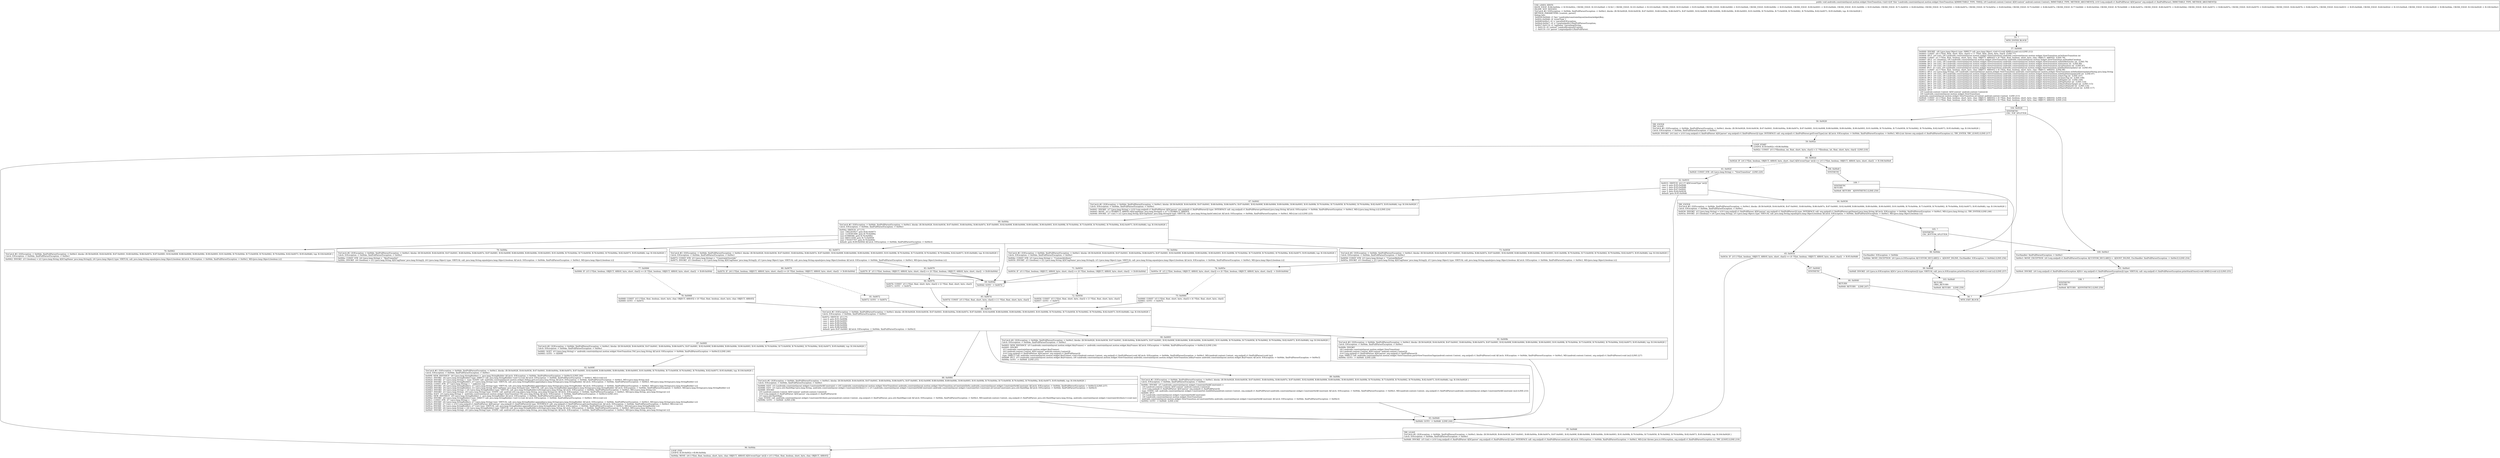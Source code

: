 digraph "CFG forandroidx.constraintlayout.motion.widget.ViewTransition.\<init\>(Landroid\/content\/Context;Lorg\/xmlpull\/v1\/XmlPullParser;)V" {
Node_55 [shape=record,label="{55\:\ ?|MTH_ENTER_BLOCK\l}"];
Node_57 [shape=record,label="{57\:\ 0x0000|0x0000: INVOKE  (r8 I:java.lang.Object) type: DIRECT call: java.lang.Object.\<init\>():void A[MD:():void (c)] (LINE:212)\l0x0003: CONST  (r0 I:??[int, float, short, byte, char]) = (\-1 ??[int, float, short, byte, char])  (LINE:77)\l0x0004: IPUT  (r0 I:int), (r8 I:androidx.constraintlayout.motion.widget.ViewTransition) androidx.constraintlayout.motion.widget.ViewTransition.mOnStateTransition int \l0x0006: CONST  (r1 I:??[int, float, boolean, short, byte, char, OBJECT, ARRAY]) = (0 ??[int, float, boolean, short, byte, char, OBJECT, ARRAY])  (LINE:78)\l0x0007: IPUT  (r1 I:boolean), (r8 I:androidx.constraintlayout.motion.widget.ViewTransition) androidx.constraintlayout.motion.widget.ViewTransition.mDisabled boolean \l0x0009: IPUT  (r1 I:int), (r8 I:androidx.constraintlayout.motion.widget.ViewTransition) androidx.constraintlayout.motion.widget.ViewTransition.mPathMotionArc int  (LINE:79)\l0x000b: IPUT  (r0 I:int), (r8 I:androidx.constraintlayout.motion.widget.ViewTransition) androidx.constraintlayout.motion.widget.ViewTransition.mDuration int  (LINE:86)\l0x000d: IPUT  (r0 I:int), (r8 I:androidx.constraintlayout.motion.widget.ViewTransition) androidx.constraintlayout.motion.widget.ViewTransition.mUpDuration int  (LINE:87)\l0x000f: IPUT  (r1 I:int), (r8 I:androidx.constraintlayout.motion.widget.ViewTransition) androidx.constraintlayout.motion.widget.ViewTransition.mDefaultInterpolator int  (LINE:95)\l0x0011: CONST  (r2 I:??[int, float, boolean, short, byte, char, OBJECT, ARRAY]) = (0 ??[int, float, boolean, short, byte, char, OBJECT, ARRAY])  (LINE:96)\l0x0012: IPUT  (r2 I:java.lang.String), (r8 I:androidx.constraintlayout.motion.widget.ViewTransition) androidx.constraintlayout.motion.widget.ViewTransition.mDefaultInterpolatorString java.lang.String \l0x0014: IPUT  (r0 I:int), (r8 I:androidx.constraintlayout.motion.widget.ViewTransition) androidx.constraintlayout.motion.widget.ViewTransition.mDefaultInterpolatorID int  (LINE:97)\l0x0016: IPUT  (r0 I:int), (r8 I:androidx.constraintlayout.motion.widget.ViewTransition) androidx.constraintlayout.motion.widget.ViewTransition.mSetsTag int  (LINE:107)\l0x0018: IPUT  (r0 I:int), (r8 I:androidx.constraintlayout.motion.widget.ViewTransition) androidx.constraintlayout.motion.widget.ViewTransition.mClearsTag int  (LINE:108)\l0x001a: IPUT  (r0 I:int), (r8 I:androidx.constraintlayout.motion.widget.ViewTransition) androidx.constraintlayout.motion.widget.ViewTransition.mIfTagSet int  (LINE:109)\l0x001c: IPUT  (r0 I:int), (r8 I:androidx.constraintlayout.motion.widget.ViewTransition) androidx.constraintlayout.motion.widget.ViewTransition.mIfTagNotSet int  (LINE:110)\l0x001e: IPUT  (r0 I:int), (r8 I:androidx.constraintlayout.motion.widget.ViewTransition) androidx.constraintlayout.motion.widget.ViewTransition.mSharedValueTarget int  (LINE:115)\l0x0020: IPUT  (r0 I:int), (r8 I:androidx.constraintlayout.motion.widget.ViewTransition) androidx.constraintlayout.motion.widget.ViewTransition.mSharedValueID int  (LINE:116)\l0x0022: IPUT  (r0 I:int), (r8 I:androidx.constraintlayout.motion.widget.ViewTransition) androidx.constraintlayout.motion.widget.ViewTransition.mSharedValueCurrent int  (LINE:117)\l0x0024: IPUT  \l  (r9 I:android.content.Context A[D('context' android.content.Context)])\l  (r8 I:androidx.constraintlayout.motion.widget.ViewTransition)\l androidx.constraintlayout.motion.widget.ViewTransition.mContext android.content.Context  (LINE:213)\l0x0026: CONST  (r2 I:??[int, float, boolean, short, byte, char, OBJECT, ARRAY]) = (0 ??[int, float, boolean, short, byte, char, OBJECT, ARRAY])  (LINE:214)\l0x0027: CONST  (r3 I:??[int, float, boolean, short, byte, char, OBJECT, ARRAY]) = (0 ??[int, float, boolean, short, byte, char, OBJECT, ARRAY])  (LINE:216)\l}"];
Node_104 [shape=record,label="{104\:\ 0x0028|SYNTHETIC\lEXC_TOP_SPLITTER\l}"];
Node_58 [shape=record,label="{58\:\ 0x0028|TRY_ENTER\lTRY_LEAVE\lTryCatch #2 \{IOException \-\> 0x00de, XmlPullParserException \-\> 0x00e3, blocks: (B:58:0x0028, B:64:0x0036, B:67:0x0041, B:68:0x004a, B:86:0x007e, B:87:0x0081, B:92:0x009f, B:88:0x0084, B:89:0x008c, B:90:0x0093, B:91:0x009b, B:70:0x004e, B:73:0x0058, B:76:0x0062, B:79:0x006a, B:82:0x0073, B:95:0x00d6), top: B:104:0x0028 \}\lCatch: IOException \-\> 0x00de, XmlPullParserException \-\> 0x00e3\l|0x0028: INVOKE  (r4 I:int) = (r10 I:org.xmlpull.v1.XmlPullParser A[D('parser' org.xmlpull.v1.XmlPullParser)]) type: INTERFACE call: org.xmlpull.v1.XmlPullParser.getEventType():int A[Catch: IOException \-\> 0x00de, XmlPullParserException \-\> 0x00e3, MD:():int throws org.xmlpull.v1.XmlPullParserException (c), TRY_ENTER, TRY_LEAVE] (LINE:217)\l}"];
Node_59 [shape=record,label="{59\:\ 0x002c|LOOP_START\lLOOP:0: B:59:0x002c\-\>B:96:0x00da\l|0x002c: CONST  (r5 I:??[boolean, int, float, short, byte, char]) = (1 ??[boolean, int, float, short, byte, char])  (LINE:218)\l}"];
Node_60 [shape=record,label="{60\:\ 0x002d|0x002d: IF  (r4 I:??[int, boolean, OBJECT, ARRAY, byte, short, char] A[D('eventType' int)]) == (r5 I:??[int, boolean, OBJECT, ARRAY, byte, short, char])  \-\> B:106:0x00e8 \l}"];
Node_61 [shape=record,label="{61\:\ 0x002f|0x002f: CONST_STR  (r6 I:java.lang.String) =  \"ViewTransition\"  (LINE:220)\l}"];
Node_62 [shape=record,label="{62\:\ 0x0031|0x0031: SWITCH  (r4 I:?? A[D('eventType' int)])\l case 0: goto B:95:0x00d6\l case 1: goto B:95:0x00d6\l case 2: goto B:67:0x0041\l case 3: goto B:64:0x0036\l default: goto B:95:0x00d6 \l}"];
Node_64 [shape=record,label="{64\:\ 0x0036|TRY_ENTER\lTryCatch #2 \{IOException \-\> 0x00de, XmlPullParserException \-\> 0x00e3, blocks: (B:58:0x0028, B:64:0x0036, B:67:0x0041, B:68:0x004a, B:86:0x007e, B:87:0x0081, B:92:0x009f, B:88:0x0084, B:89:0x008c, B:90:0x0093, B:91:0x009b, B:70:0x004e, B:73:0x0058, B:76:0x0062, B:79:0x006a, B:82:0x0073, B:95:0x00d6), top: B:104:0x0028 \}\lCatch: IOException \-\> 0x00de, XmlPullParserException \-\> 0x00e3\l|0x0036: INVOKE  (r5 I:java.lang.String) = (r10 I:org.xmlpull.v1.XmlPullParser A[D('parser' org.xmlpull.v1.XmlPullParser)]) type: INTERFACE call: org.xmlpull.v1.XmlPullParser.getName():java.lang.String A[Catch: IOException \-\> 0x00de, XmlPullParserException \-\> 0x00e3, MD:():java.lang.String (c), TRY_ENTER] (LINE:246)\l0x003a: INVOKE  (r5 I:boolean) = (r6 I:java.lang.String), (r5 I:java.lang.Object) type: VIRTUAL call: java.lang.String.equals(java.lang.Object):boolean A[Catch: IOException \-\> 0x00de, XmlPullParserException \-\> 0x00e3, MD:(java.lang.Object):boolean (c)]\l}"];
Node_65 [shape=record,label="{65\:\ 0x003e|0x003e: IF  (r5 I:??[int, boolean, OBJECT, ARRAY, byte, short, char]) == (0 ??[int, boolean, OBJECT, ARRAY, byte, short, char])  \-\> B:95:0x00d6 \l}"];
Node_107 [shape=record,label="{107\:\ 0x0040|SYNTHETIC\l}"];
Node_66 [shape=record,label="{66\:\ 0x0040|RETURN\l|0x0040: RETURN    (LINE:247)\l}"];
Node_56 [shape=record,label="{56\:\ ?|MTH_EXIT_BLOCK\l}"];
Node_105 [shape=record,label="{105\:\ ?|SYNTHETIC\lEXC_BOTTOM_SPLITTER\l}"];
Node_67 [shape=record,label="{67\:\ 0x0041|TryCatch #2 \{IOException \-\> 0x00de, XmlPullParserException \-\> 0x00e3, blocks: (B:58:0x0028, B:64:0x0036, B:67:0x0041, B:68:0x004a, B:86:0x007e, B:87:0x0081, B:92:0x009f, B:88:0x0084, B:89:0x008c, B:90:0x0093, B:91:0x009b, B:70:0x004e, B:73:0x0058, B:76:0x0062, B:79:0x006a, B:82:0x0073, B:95:0x00d6), top: B:104:0x0028 \}\lCatch: IOException \-\> 0x00de, XmlPullParserException \-\> 0x00e3\l|0x0041: INVOKE  (r7 I:java.lang.String) = (r10 I:org.xmlpull.v1.XmlPullParser A[D('parser' org.xmlpull.v1.XmlPullParser)]) type: INTERFACE call: org.xmlpull.v1.XmlPullParser.getName():java.lang.String A[Catch: IOException \-\> 0x00de, XmlPullParserException \-\> 0x00e3, MD:():java.lang.String (c)] (LINE:224)\l0x0045: MOVE  (r2 I:??[OBJECT, ARRAY] A[D('tagName' java.lang.String)]) = (r7 I:??[OBJECT, ARRAY]) \l0x0046: INVOKE  (r7 I:int) = (r2 I:java.lang.String A[D('tagName' java.lang.String)]) type: VIRTUAL call: java.lang.String.hashCode():int A[Catch: IOException \-\> 0x00de, XmlPullParserException \-\> 0x00e3, MD:():int (c)] (LINE:225)\l}"];
Node_68 [shape=record,label="{68\:\ 0x004a|TryCatch #2 \{IOException \-\> 0x00de, XmlPullParserException \-\> 0x00e3, blocks: (B:58:0x0028, B:64:0x0036, B:67:0x0041, B:68:0x004a, B:86:0x007e, B:87:0x0081, B:92:0x009f, B:88:0x0084, B:89:0x008c, B:90:0x0093, B:91:0x009b, B:70:0x004e, B:73:0x0058, B:76:0x0062, B:79:0x006a, B:82:0x0073, B:95:0x00d6), top: B:104:0x0028 \}\lCatch: IOException \-\> 0x00de, XmlPullParserException \-\> 0x00e3\l|0x004a: SWITCH  (r7 I:??)\l case \-1962203927: goto B:82:0x0073\l case \-1239391468: goto B:79:0x006a\l case 61998586: goto B:76:0x0062\l case 366511058: goto B:73:0x0058\l case 1791837707: goto B:70:0x004e\l default: goto B:69:0x004d A[Catch: IOException \-\> 0x00de, XmlPullParserException \-\> 0x00e3]\l}"];
Node_69 [shape=record,label="{69\:\ 0x004d|0x004d: GOTO  \-\> 0x007d \l}"];
Node_85 [shape=record,label="{85\:\ 0x007d|0x007d: CONST  (r5 I:??[int, float, short, byte, char]) = (\-1 ??[int, float, short, byte, char]) \l}"];
Node_86 [shape=record,label="{86\:\ 0x007e|TryCatch #2 \{IOException \-\> 0x00de, XmlPullParserException \-\> 0x00e3, blocks: (B:58:0x0028, B:64:0x0036, B:67:0x0041, B:68:0x004a, B:86:0x007e, B:87:0x0081, B:92:0x009f, B:88:0x0084, B:89:0x008c, B:90:0x0093, B:91:0x009b, B:70:0x004e, B:73:0x0058, B:76:0x0062, B:79:0x006a, B:82:0x0073, B:95:0x00d6), top: B:104:0x0028 \}\lCatch: IOException \-\> 0x00de, XmlPullParserException \-\> 0x00e3\l|0x007e: SWITCH  (r5 I:??)\l case 0: goto B:91:0x009b\l case 1: goto B:90:0x0093\l case 2: goto B:89:0x008c\l case 3: goto B:88:0x0084\l case 4: goto B:88:0x0084\l default: goto B:87:0x0081 A[Catch: IOException \-\> 0x00de, XmlPullParserException \-\> 0x00e3]\l}"];
Node_87 [shape=record,label="{87\:\ 0x0081|TryCatch #2 \{IOException \-\> 0x00de, XmlPullParserException \-\> 0x00e3, blocks: (B:58:0x0028, B:64:0x0036, B:67:0x0041, B:68:0x004a, B:86:0x007e, B:87:0x0081, B:92:0x009f, B:88:0x0084, B:89:0x008c, B:90:0x0093, B:91:0x009b, B:70:0x004e, B:73:0x0058, B:76:0x0062, B:79:0x006a, B:82:0x0073, B:95:0x00d6), top: B:104:0x0028 \}\lCatch: IOException \-\> 0x00de, XmlPullParserException \-\> 0x00e3\l|0x0081: SGET  (r5 I:java.lang.String) =  androidx.constraintlayout.motion.widget.ViewTransition.TAG java.lang.String A[Catch: IOException \-\> 0x00de, XmlPullParserException \-\> 0x00e3] (LINE:240)\l0x0083: GOTO  \-\> 0x009f \l}"];
Node_92 [shape=record,label="{92\:\ 0x009f|TryCatch #2 \{IOException \-\> 0x00de, XmlPullParserException \-\> 0x00e3, blocks: (B:58:0x0028, B:64:0x0036, B:67:0x0041, B:68:0x004a, B:86:0x007e, B:87:0x0081, B:92:0x009f, B:88:0x0084, B:89:0x008c, B:90:0x0093, B:91:0x009b, B:70:0x004e, B:73:0x0058, B:76:0x0062, B:79:0x006a, B:82:0x0073, B:95:0x00d6), top: B:104:0x0028 \}\lCatch: IOException \-\> 0x00de, XmlPullParserException \-\> 0x00e3\l|0x009f: NEW_INSTANCE  (r6 I:java.lang.StringBuilder) =  java.lang.StringBuilder A[Catch: IOException \-\> 0x00de, XmlPullParserException \-\> 0x00e3] (LINE:240)\l0x00a1: INVOKE  (r6 I:java.lang.StringBuilder) type: DIRECT call: java.lang.StringBuilder.\<init\>():void A[Catch: IOException \-\> 0x00de, XmlPullParserException \-\> 0x00e3, MD:():void (c)]\l0x00a4: INVOKE  (r7 I:java.lang.String) =  type: STATIC call: androidx.constraintlayout.motion.widget.Debug.getLoc():java.lang.String A[Catch: IOException \-\> 0x00de, XmlPullParserException \-\> 0x00e3, MD:():java.lang.String (m)]\l0x00a8: INVOKE  (r6 I:java.lang.StringBuilder), (r7 I:java.lang.String) type: VIRTUAL call: java.lang.StringBuilder.append(java.lang.String):java.lang.StringBuilder A[Catch: IOException \-\> 0x00de, XmlPullParserException \-\> 0x00e3, MD:(java.lang.String):java.lang.StringBuilder (c)]\l0x00ab: CONST_STR  (r7 I:java.lang.String) =  \" unknown tag \" \l0x00ad: INVOKE  (r6 I:java.lang.StringBuilder), (r7 I:java.lang.String) type: VIRTUAL call: java.lang.StringBuilder.append(java.lang.String):java.lang.StringBuilder A[Catch: IOException \-\> 0x00de, XmlPullParserException \-\> 0x00e3, MD:(java.lang.String):java.lang.StringBuilder (c)]\l0x00b0: INVOKE  (r6 I:java.lang.StringBuilder), (r2 I:java.lang.String A[D('tagName' java.lang.String)]) type: VIRTUAL call: java.lang.StringBuilder.append(java.lang.String):java.lang.StringBuilder A[Catch: IOException \-\> 0x00de, XmlPullParserException \-\> 0x00e3, MD:(java.lang.String):java.lang.StringBuilder (c)]\l0x00b3: INVOKE  (r6 I:java.lang.String) = (r6 I:java.lang.StringBuilder) type: VIRTUAL call: java.lang.StringBuilder.toString():java.lang.String A[Catch: IOException \-\> 0x00de, XmlPullParserException \-\> 0x00e3, MD:():java.lang.String (c)]\l0x00b7: INVOKE  (r5 I:java.lang.String), (r6 I:java.lang.String) type: STATIC call: android.util.Log.e(java.lang.String, java.lang.String):int A[Catch: IOException \-\> 0x00de, XmlPullParserException \-\> 0x00e3, MD:(java.lang.String, java.lang.String):int (c)]\l0x00ba: SGET  (r5 I:java.lang.String) =  androidx.constraintlayout.motion.widget.ViewTransition.TAG java.lang.String A[Catch: IOException \-\> 0x00de, XmlPullParserException \-\> 0x00e3] (LINE:241)\l0x00bc: NEW_INSTANCE  (r6 I:java.lang.StringBuilder) =  java.lang.StringBuilder A[Catch: IOException \-\> 0x00de, XmlPullParserException \-\> 0x00e3]\l0x00be: INVOKE  (r6 I:java.lang.StringBuilder) type: DIRECT call: java.lang.StringBuilder.\<init\>():void A[Catch: IOException \-\> 0x00de, XmlPullParserException \-\> 0x00e3, MD:():void (c)]\l0x00c1: CONST_STR  (r7 I:java.lang.String) =  \".xml:\" \l0x00c3: INVOKE  (r6 I:java.lang.StringBuilder), (r7 I:java.lang.String) type: VIRTUAL call: java.lang.StringBuilder.append(java.lang.String):java.lang.StringBuilder A[Catch: IOException \-\> 0x00de, XmlPullParserException \-\> 0x00e3, MD:(java.lang.String):java.lang.StringBuilder (c)]\l0x00c6: INVOKE  (r7 I:int) = (r10 I:org.xmlpull.v1.XmlPullParser A[D('parser' org.xmlpull.v1.XmlPullParser)]) type: INTERFACE call: org.xmlpull.v1.XmlPullParser.getLineNumber():int A[Catch: IOException \-\> 0x00de, XmlPullParserException \-\> 0x00e3, MD:():int (c)]\l0x00ca: INVOKE  (r6 I:java.lang.StringBuilder), (r7 I:int) type: VIRTUAL call: java.lang.StringBuilder.append(int):java.lang.StringBuilder A[Catch: IOException \-\> 0x00de, XmlPullParserException \-\> 0x00e3, MD:(int):java.lang.StringBuilder (c)]\l0x00cd: INVOKE  (r6 I:java.lang.String) = (r6 I:java.lang.StringBuilder) type: VIRTUAL call: java.lang.StringBuilder.toString():java.lang.String A[Catch: IOException \-\> 0x00de, XmlPullParserException \-\> 0x00e3, MD:():java.lang.String (c)]\l0x00d1: INVOKE  (r5 I:java.lang.String), (r6 I:java.lang.String) type: STATIC call: android.util.Log.e(java.lang.String, java.lang.String):int A[Catch: IOException \-\> 0x00de, XmlPullParserException \-\> 0x00e3, MD:(java.lang.String, java.lang.String):int (c)]\l}"];
Node_93 [shape=record,label="{93\:\ 0x00d4|0x00d4: GOTO  \-\> 0x00d6  (LINE:244)\l}"];
Node_88 [shape=record,label="{88\:\ 0x0084|TryCatch #2 \{IOException \-\> 0x00de, XmlPullParserException \-\> 0x00e3, blocks: (B:58:0x0028, B:64:0x0036, B:67:0x0041, B:68:0x004a, B:86:0x007e, B:87:0x0081, B:92:0x009f, B:88:0x0084, B:89:0x008c, B:90:0x0093, B:91:0x009b, B:70:0x004e, B:73:0x0058, B:76:0x0062, B:79:0x006a, B:82:0x0073, B:95:0x00d6), top: B:104:0x0028 \}\lCatch: IOException \-\> 0x00de, XmlPullParserException \-\> 0x00e3\l|0x0084: IGET  (r5 I:androidx.constraintlayout.widget.ConstraintSet$Constraint) = (r8 I:androidx.constraintlayout.motion.widget.ViewTransition) androidx.constraintlayout.motion.widget.ViewTransition.mConstraintDelta androidx.constraintlayout.widget.ConstraintSet$Constraint A[Catch: IOException \-\> 0x00de, XmlPullParserException \-\> 0x00e3] (LINE:237)\l0x0086: IGET  (r5 I:java.util.HashMap\<java.lang.String, androidx.constraintlayout.widget.ConstraintAttribute\>) = (r5 I:androidx.constraintlayout.widget.ConstraintSet$Constraint) androidx.constraintlayout.widget.ConstraintSet.Constraint.mCustomConstraints java.util.HashMap A[Catch: IOException \-\> 0x00de, XmlPullParserException \-\> 0x00e3]\l0x0088: INVOKE  \l  (r9 I:android.content.Context A[D('context' android.content.Context)])\l  (r10 I:org.xmlpull.v1.XmlPullParser A[D('parser' org.xmlpull.v1.XmlPullParser)])\l  (r5 I:java.util.HashMap)\l type: STATIC call: androidx.constraintlayout.widget.ConstraintAttribute.parse(android.content.Context, org.xmlpull.v1.XmlPullParser, java.util.HashMap):void A[Catch: IOException \-\> 0x00de, XmlPullParserException \-\> 0x00e3, MD:(android.content.Context, org.xmlpull.v1.XmlPullParser, java.util.HashMap\<java.lang.String, androidx.constraintlayout.widget.ConstraintAttribute\>):void (m)]\l0x008b: GOTO  \-\> 0x00d4  (LINE:238)\l}"];
Node_89 [shape=record,label="{89\:\ 0x008c|TryCatch #2 \{IOException \-\> 0x00de, XmlPullParserException \-\> 0x00e3, blocks: (B:58:0x0028, B:64:0x0036, B:67:0x0041, B:68:0x004a, B:86:0x007e, B:87:0x0081, B:92:0x009f, B:88:0x0084, B:89:0x008c, B:90:0x0093, B:91:0x009b, B:70:0x004e, B:73:0x0058, B:76:0x0062, B:79:0x006a, B:82:0x0073, B:95:0x00d6), top: B:104:0x0028 \}\lCatch: IOException \-\> 0x00de, XmlPullParserException \-\> 0x00e3\l|0x008c: INVOKE  (r5 I:androidx.constraintlayout.widget.ConstraintSet$Constraint) = \l  (r9 I:android.content.Context A[D('context' android.content.Context)])\l  (r10 I:org.xmlpull.v1.XmlPullParser A[D('parser' org.xmlpull.v1.XmlPullParser)])\l type: STATIC call: androidx.constraintlayout.widget.ConstraintSet.buildDelta(android.content.Context, org.xmlpull.v1.XmlPullParser):androidx.constraintlayout.widget.ConstraintSet$Constraint A[Catch: IOException \-\> 0x00de, XmlPullParserException \-\> 0x00e3, MD:(android.content.Context, org.xmlpull.v1.XmlPullParser):androidx.constraintlayout.widget.ConstraintSet$Constraint (m)] (LINE:233)\l0x0090: IPUT  \l  (r5 I:androidx.constraintlayout.widget.ConstraintSet$Constraint)\l  (r8 I:androidx.constraintlayout.motion.widget.ViewTransition)\l androidx.constraintlayout.motion.widget.ViewTransition.mConstraintDelta androidx.constraintlayout.widget.ConstraintSet$Constraint A[Catch: IOException \-\> 0x00de, XmlPullParserException \-\> 0x00e3]\l0x0092: GOTO  \-\> 0x00d4  (LINE:234)\l}"];
Node_90 [shape=record,label="{90\:\ 0x0093|TryCatch #2 \{IOException \-\> 0x00de, XmlPullParserException \-\> 0x00e3, blocks: (B:58:0x0028, B:64:0x0036, B:67:0x0041, B:68:0x004a, B:86:0x007e, B:87:0x0081, B:92:0x009f, B:88:0x0084, B:89:0x008c, B:90:0x0093, B:91:0x009b, B:70:0x004e, B:73:0x0058, B:76:0x0062, B:79:0x006a, B:82:0x0073, B:95:0x00d6), top: B:104:0x0028 \}\lCatch: IOException \-\> 0x00de, XmlPullParserException \-\> 0x00e3\l|0x0093: NEW_INSTANCE  (r5 I:androidx.constraintlayout.motion.widget.KeyFrames) =  androidx.constraintlayout.motion.widget.KeyFrames A[Catch: IOException \-\> 0x00de, XmlPullParserException \-\> 0x00e3] (LINE:230)\l0x0095: INVOKE  \l  (r5 I:androidx.constraintlayout.motion.widget.KeyFrames)\l  (r9 I:android.content.Context A[D('context' android.content.Context)])\l  (r10 I:org.xmlpull.v1.XmlPullParser A[D('parser' org.xmlpull.v1.XmlPullParser)])\l type: DIRECT call: androidx.constraintlayout.motion.widget.KeyFrames.\<init\>(android.content.Context, org.xmlpull.v1.XmlPullParser):void A[Catch: IOException \-\> 0x00de, XmlPullParserException \-\> 0x00e3, MD:(android.content.Context, org.xmlpull.v1.XmlPullParser):void (m)]\l0x0098: IPUT  (r5 I:androidx.constraintlayout.motion.widget.KeyFrames), (r8 I:androidx.constraintlayout.motion.widget.ViewTransition) androidx.constraintlayout.motion.widget.ViewTransition.mKeyFrames androidx.constraintlayout.motion.widget.KeyFrames A[Catch: IOException \-\> 0x00de, XmlPullParserException \-\> 0x00e3]\l0x009a: GOTO  \-\> 0x00d4  (LINE:231)\l}"];
Node_91 [shape=record,label="{91\:\ 0x009b|TryCatch #2 \{IOException \-\> 0x00de, XmlPullParserException \-\> 0x00e3, blocks: (B:58:0x0028, B:64:0x0036, B:67:0x0041, B:68:0x004a, B:86:0x007e, B:87:0x0081, B:92:0x009f, B:88:0x0084, B:89:0x008c, B:90:0x0093, B:91:0x009b, B:70:0x004e, B:73:0x0058, B:76:0x0062, B:79:0x006a, B:82:0x0073, B:95:0x00d6), top: B:104:0x0028 \}\lCatch: IOException \-\> 0x00de, XmlPullParserException \-\> 0x00e3\l|0x009b: INVOKE  \l  (r8 I:androidx.constraintlayout.motion.widget.ViewTransition)\l  (r9 I:android.content.Context A[D('context' android.content.Context)])\l  (r10 I:org.xmlpull.v1.XmlPullParser A[D('parser' org.xmlpull.v1.XmlPullParser)])\l type: DIRECT call: androidx.constraintlayout.motion.widget.ViewTransition.parseViewTransitionTags(android.content.Context, org.xmlpull.v1.XmlPullParser):void A[Catch: IOException \-\> 0x00de, XmlPullParserException \-\> 0x00e3, MD:(android.content.Context, org.xmlpull.v1.XmlPullParser):void (m)] (LINE:227)\l0x009e: GOTO  \-\> 0x00d4  (LINE:228)\l}"];
Node_70 [shape=record,label="{70\:\ 0x004e|TryCatch #2 \{IOException \-\> 0x00de, XmlPullParserException \-\> 0x00e3, blocks: (B:58:0x0028, B:64:0x0036, B:67:0x0041, B:68:0x004a, B:86:0x007e, B:87:0x0081, B:92:0x009f, B:88:0x0084, B:89:0x008c, B:90:0x0093, B:91:0x009b, B:70:0x004e, B:73:0x0058, B:76:0x0062, B:79:0x006a, B:82:0x0073, B:95:0x00d6), top: B:104:0x0028 \}\lCatch: IOException \-\> 0x00de, XmlPullParserException \-\> 0x00e3\l|0x004e: CONST_STR  (r5 I:java.lang.String) =  \"CustomAttribute\" \l0x0050: INVOKE  (r5 I:boolean) = (r2 I:java.lang.String A[D('tagName' java.lang.String)]), (r5 I:java.lang.Object) type: VIRTUAL call: java.lang.String.equals(java.lang.Object):boolean A[Catch: IOException \-\> 0x00de, XmlPullParserException \-\> 0x00e3, MD:(java.lang.Object):boolean (c)]\l}"];
Node_71 [shape=record,label="{71\:\ 0x0054|0x0054: IF  (r5 I:??[int, boolean, OBJECT, ARRAY, byte, short, char]) == (0 ??[int, boolean, OBJECT, ARRAY, byte, short, char])  \-\> B:69:0x004d \l}"];
Node_72 [shape=record,label="{72\:\ 0x0056|0x0056: CONST  (r5 I:??[int, float, short, byte, char]) = (3 ??[int, float, short, byte, char]) \l0x0057: GOTO  \-\> 0x007e \l}"];
Node_73 [shape=record,label="{73\:\ 0x0058|TryCatch #2 \{IOException \-\> 0x00de, XmlPullParserException \-\> 0x00e3, blocks: (B:58:0x0028, B:64:0x0036, B:67:0x0041, B:68:0x004a, B:86:0x007e, B:87:0x0081, B:92:0x009f, B:88:0x0084, B:89:0x008c, B:90:0x0093, B:91:0x009b, B:70:0x004e, B:73:0x0058, B:76:0x0062, B:79:0x006a, B:82:0x0073, B:95:0x00d6), top: B:104:0x0028 \}\lCatch: IOException \-\> 0x00de, XmlPullParserException \-\> 0x00e3\l|0x0058: CONST_STR  (r5 I:java.lang.String) =  \"CustomMethod\" \l0x005a: INVOKE  (r5 I:boolean) = (r2 I:java.lang.String A[D('tagName' java.lang.String)]), (r5 I:java.lang.Object) type: VIRTUAL call: java.lang.String.equals(java.lang.Object):boolean A[Catch: IOException \-\> 0x00de, XmlPullParserException \-\> 0x00e3, MD:(java.lang.Object):boolean (c)]\l}"];
Node_74 [shape=record,label="{74\:\ 0x005e|0x005e: IF  (r5 I:??[int, boolean, OBJECT, ARRAY, byte, short, char]) == (0 ??[int, boolean, OBJECT, ARRAY, byte, short, char])  \-\> B:69:0x004d \l}"];
Node_75 [shape=record,label="{75\:\ 0x0060|0x0060: CONST  (r5 I:??[int, float, short, byte, char]) = (4 ??[int, float, short, byte, char]) \l0x0061: GOTO  \-\> 0x007e \l}"];
Node_76 [shape=record,label="{76\:\ 0x0062|TryCatch #2 \{IOException \-\> 0x00de, XmlPullParserException \-\> 0x00e3, blocks: (B:58:0x0028, B:64:0x0036, B:67:0x0041, B:68:0x004a, B:86:0x007e, B:87:0x0081, B:92:0x009f, B:88:0x0084, B:89:0x008c, B:90:0x0093, B:91:0x009b, B:70:0x004e, B:73:0x0058, B:76:0x0062, B:79:0x006a, B:82:0x0073, B:95:0x00d6), top: B:104:0x0028 \}\lCatch: IOException \-\> 0x00de, XmlPullParserException \-\> 0x00e3\l|0x0062: INVOKE  (r5 I:boolean) = (r2 I:java.lang.String A[D('tagName' java.lang.String)]), (r6 I:java.lang.Object) type: VIRTUAL call: java.lang.String.equals(java.lang.Object):boolean A[Catch: IOException \-\> 0x00de, XmlPullParserException \-\> 0x00e3, MD:(java.lang.Object):boolean (c)]\l}"];
Node_77 [shape=record,label="{77\:\ 0x0066|0x0066: IF  (r5 I:??[int, boolean, OBJECT, ARRAY, byte, short, char]) == (0 ??[int, boolean, OBJECT, ARRAY, byte, short, char])  \-\> B:69:0x004d \l}"];
Node_78 [shape=record,label="{78\:\ 0x0068|0x0068: CONST  (r5 I:??[int, float, boolean, short, byte, char, OBJECT, ARRAY]) = (0 ??[int, float, boolean, short, byte, char, OBJECT, ARRAY]) \l0x0069: GOTO  \-\> 0x007e \l}"];
Node_79 [shape=record,label="{79\:\ 0x006a|TryCatch #2 \{IOException \-\> 0x00de, XmlPullParserException \-\> 0x00e3, blocks: (B:58:0x0028, B:64:0x0036, B:67:0x0041, B:68:0x004a, B:86:0x007e, B:87:0x0081, B:92:0x009f, B:88:0x0084, B:89:0x008c, B:90:0x0093, B:91:0x009b, B:70:0x004e, B:73:0x0058, B:76:0x0062, B:79:0x006a, B:82:0x0073, B:95:0x00d6), top: B:104:0x0028 \}\lCatch: IOException \-\> 0x00de, XmlPullParserException \-\> 0x00e3\l|0x006a: CONST_STR  (r6 I:java.lang.String) =  \"KeyFrameSet\" \l0x006c: INVOKE  (r6 I:boolean) = (r2 I:java.lang.String A[D('tagName' java.lang.String)]), (r6 I:java.lang.Object) type: VIRTUAL call: java.lang.String.equals(java.lang.Object):boolean A[Catch: IOException \-\> 0x00de, XmlPullParserException \-\> 0x00e3, MD:(java.lang.Object):boolean (c)]\l}"];
Node_80 [shape=record,label="{80\:\ 0x0070|0x0070: IF  (r6 I:??[int, boolean, OBJECT, ARRAY, byte, short, char]) == (0 ??[int, boolean, OBJECT, ARRAY, byte, short, char])  \-\> B:69:0x004d \l}"];
Node_81 [shape=record,label="{81\:\ 0x0072|0x0072: GOTO  \-\> 0x007e \l}"];
Node_82 [shape=record,label="{82\:\ 0x0073|TryCatch #2 \{IOException \-\> 0x00de, XmlPullParserException \-\> 0x00e3, blocks: (B:58:0x0028, B:64:0x0036, B:67:0x0041, B:68:0x004a, B:86:0x007e, B:87:0x0081, B:92:0x009f, B:88:0x0084, B:89:0x008c, B:90:0x0093, B:91:0x009b, B:70:0x004e, B:73:0x0058, B:76:0x0062, B:79:0x006a, B:82:0x0073, B:95:0x00d6), top: B:104:0x0028 \}\lCatch: IOException \-\> 0x00de, XmlPullParserException \-\> 0x00e3\l|0x0073: CONST_STR  (r5 I:java.lang.String) =  \"ConstraintOverride\" \l0x0075: INVOKE  (r5 I:boolean) = (r2 I:java.lang.String A[D('tagName' java.lang.String)]), (r5 I:java.lang.Object) type: VIRTUAL call: java.lang.String.equals(java.lang.Object):boolean A[Catch: IOException \-\> 0x00de, XmlPullParserException \-\> 0x00e3, MD:(java.lang.Object):boolean (c)]\l}"];
Node_83 [shape=record,label="{83\:\ 0x0079|0x0079: IF  (r5 I:??[int, boolean, OBJECT, ARRAY, byte, short, char]) == (0 ??[int, boolean, OBJECT, ARRAY, byte, short, char])  \-\> B:69:0x004d \l}"];
Node_84 [shape=record,label="{84\:\ 0x007b|0x007b: CONST  (r5 I:??[int, float, short, byte, char]) = (2 ??[int, float, short, byte, char]) \l0x007c: GOTO  \-\> 0x007e \l}"];
Node_95 [shape=record,label="{95\:\ 0x00d6|TRY_LEAVE\lTryCatch #2 \{IOException \-\> 0x00de, XmlPullParserException \-\> 0x00e3, blocks: (B:58:0x0028, B:64:0x0036, B:67:0x0041, B:68:0x004a, B:86:0x007e, B:87:0x0081, B:92:0x009f, B:88:0x0084, B:89:0x008c, B:90:0x0093, B:91:0x009b, B:70:0x004e, B:73:0x0058, B:76:0x0062, B:79:0x006a, B:82:0x0073, B:95:0x00d6), top: B:104:0x0028 \}\lCatch: IOException \-\> 0x00de, XmlPullParserException \-\> 0x00e3\l|0x00d6: INVOKE  (r5 I:int) = (r10 I:org.xmlpull.v1.XmlPullParser A[D('parser' org.xmlpull.v1.XmlPullParser)]) type: INTERFACE call: org.xmlpull.v1.XmlPullParser.next():int A[Catch: IOException \-\> 0x00de, XmlPullParserException \-\> 0x00e3, MD:():int throws java.io.IOException, org.xmlpull.v1.XmlPullParserException (c), TRY_LEAVE] (LINE:219)\l}"];
Node_96 [shape=record,label="{96\:\ 0x00da|LOOP_END\lLOOP:0: B:59:0x002c\-\>B:96:0x00da\l|0x00da: MOVE  (r4 I:??[int, float, boolean, short, byte, char, OBJECT, ARRAY] A[D('eventType' int)]) = (r5 I:??[int, float, boolean, short, byte, char, OBJECT, ARRAY]) \l}"];
Node_106 [shape=record,label="{106\:\ 0x00e8|SYNTHETIC\l}"];
Node_109 [shape=record,label="{109\:\ ?|SYNTHETIC\lRETURN\l|0x00e8: RETURN   A[SYNTHETIC] (LINE:259)\l}"];
Node_98 [shape=record,label="{98\:\ 0x00de|ExcHandler: IOException \-\> 0x00de\l|0x00de: MOVE_EXCEPTION  (r0 I:java.io.IOException A[CUSTOM_DECLARE]) =  A[DONT_INLINE, ExcHandler: IOException \-\> 0x00de] (LINE:256)\l}"];
Node_99 [shape=record,label="{99\:\ 0x00df|0x00df: INVOKE  (r0 I:java.io.IOException A[D('e' java.io.IOException)]) type: VIRTUAL call: java.io.IOException.printStackTrace():void A[MD:():void (s)] (LINE:257)\l}"];
Node_103 [shape=record,label="{103\:\ 0x00e8|RETURN\lORIG_RETURN\l|0x00e8: RETURN    (LINE:259)\l}"];
Node_100 [shape=record,label="{100\:\ 0x00e3|ExcHandler: XmlPullParserException \-\> 0x00e3\l|0x00e3: MOVE_EXCEPTION  (r0 I:org.xmlpull.v1.XmlPullParserException A[CUSTOM_DECLARE]) =  A[DONT_INLINE, ExcHandler: XmlPullParserException \-\> 0x00e3] (LINE:254)\l}"];
Node_101 [shape=record,label="{101\:\ 0x00e4|0x00e4: INVOKE  (r0 I:org.xmlpull.v1.XmlPullParserException A[D('e' org.xmlpull.v1.XmlPullParserException)]) type: VIRTUAL call: org.xmlpull.v1.XmlPullParserException.printStackTrace():void A[MD:():void (c)] (LINE:255)\l}"];
Node_108 [shape=record,label="{108\:\ ?|SYNTHETIC\lRETURN\l|0x00e8: RETURN   A[SYNTHETIC] (LINE:259)\l}"];
MethodNode[shape=record,label="{public void androidx.constraintlayout.motion.widget.ViewTransition.\<init\>((r8 'this' I:androidx.constraintlayout.motion.widget.ViewTransition A[IMMUTABLE_TYPE, THIS]), (r9 I:android.content.Context A[D('context' android.content.Context), IMMUTABLE_TYPE, METHOD_ARGUMENT]), (r10 I:org.xmlpull.v1.XmlPullParser A[D('parser' org.xmlpull.v1.XmlPullParser), IMMUTABLE_TYPE, METHOD_ARGUMENT]))  | USE_LINES_HINTS\lBACK_EDGE: B:96:0x00da \-\> B:59:0x002c, CROSS_EDGE: B:103:0x00e8 \-\> B:56:?, CROSS_EDGE: B:101:0x00e4 \-\> B:103:0x00e8, CROSS_EDGE: B:93:0x00d4 \-\> B:95:0x00d6, CROSS_EDGE: B:88:0x0084 \-\> B:93:0x00d4, CROSS_EDGE: B:89:0x008c \-\> B:93:0x00d4, CROSS_EDGE: B:90:0x0093 \-\> B:93:0x00d4, CROSS_EDGE: B:91:0x009b \-\> B:93:0x00d4, CROSS_EDGE: B:71:0x0054 \-\> B:69:0x004d, CROSS_EDGE: B:72:0x0056 \-\> B:86:0x007e, CROSS_EDGE: B:74:0x005e \-\> B:69:0x004d, CROSS_EDGE: B:75:0x0060 \-\> B:86:0x007e, CROSS_EDGE: B:77:0x0066 \-\> B:69:0x004d, CROSS_EDGE: B:78:0x0068 \-\> B:86:0x007e, CROSS_EDGE: B:80:0x0070 \-\> B:69:0x004d, CROSS_EDGE: B:81:0x0072 \-\> B:86:0x007e, CROSS_EDGE: B:83:0x0079 \-\> B:69:0x004d, CROSS_EDGE: B:84:0x007b \-\> B:86:0x007e, CROSS_EDGE: B:62:0x0031 \-\> B:95:0x00d6, CROSS_EDGE: B:60:0x002d \-\> B:103:0x00e8, CROSS_EDGE: B:104:0x0028 \-\> B:98:0x00de, CROSS_EDGE: B:104:0x0028 \-\> B:100:0x00e3\lINLINE_NOT_NEEDED\lTryCatch #2 \{IOException \-\> 0x00de, XmlPullParserException \-\> 0x00e3, blocks: (B:58:0x0028, B:64:0x0036, B:67:0x0041, B:68:0x004a, B:86:0x007e, B:87:0x0081, B:92:0x009f, B:88:0x0084, B:89:0x008c, B:90:0x0093, B:91:0x009b, B:70:0x004e, B:73:0x0058, B:76:0x0062, B:79:0x006a, B:82:0x0073, B:95:0x00d6), top: B:104:0x0028 \}\lMETHOD_PARAMETERS: [context, parser]\lDebug Info:\l  0x0028\-0x00dd: r3 'key' Landroidx\/constraintlayout\/motion\/widget\/Key;\l  0x002c\-0x00dd: r4 'eventType' I\l  0x00df\-0x00e3: r0 'e' Ljava\/io\/IOException;\l  0x00e4\-0x00e7: r0 'e' Lorg\/xmlpull\/v1\/XmlPullParserException;\l  0x0027\-0x0119: r2 'tagName' Ljava\/lang\/String;\l  \-1 \-0x0119: r9 'context' Landroid\/content\/Context;\l  \-1 \-0x0119: r10 'parser' Lorg\/xmlpull\/v1\/XmlPullParser;\l}"];
MethodNode -> Node_55;Node_55 -> Node_57;
Node_57 -> Node_104;
Node_104 -> Node_58;
Node_104 -> Node_98;
Node_104 -> Node_100;
Node_58 -> Node_59;
Node_59 -> Node_60;
Node_60 -> Node_61[style=dashed];
Node_60 -> Node_106;
Node_61 -> Node_62;
Node_62 -> Node_64;
Node_62 -> Node_67;
Node_62 -> Node_95;
Node_64 -> Node_65;
Node_64 -> Node_105;
Node_65 -> Node_95;
Node_65 -> Node_107[style=dashed];
Node_107 -> Node_66;
Node_66 -> Node_56;
Node_105 -> Node_98;
Node_105 -> Node_100;
Node_67 -> Node_68;
Node_68 -> Node_69;
Node_68 -> Node_70;
Node_68 -> Node_73;
Node_68 -> Node_76;
Node_68 -> Node_79;
Node_68 -> Node_82;
Node_69 -> Node_85;
Node_85 -> Node_86;
Node_86 -> Node_87;
Node_86 -> Node_88;
Node_86 -> Node_89;
Node_86 -> Node_90;
Node_86 -> Node_91;
Node_87 -> Node_92;
Node_92 -> Node_93;
Node_93 -> Node_95;
Node_88 -> Node_93;
Node_89 -> Node_93;
Node_90 -> Node_93;
Node_91 -> Node_93;
Node_70 -> Node_71;
Node_71 -> Node_69;
Node_71 -> Node_72[style=dashed];
Node_72 -> Node_86;
Node_73 -> Node_74;
Node_74 -> Node_69;
Node_74 -> Node_75[style=dashed];
Node_75 -> Node_86;
Node_76 -> Node_77;
Node_77 -> Node_69;
Node_77 -> Node_78[style=dashed];
Node_78 -> Node_86;
Node_79 -> Node_80;
Node_80 -> Node_69;
Node_80 -> Node_81[style=dashed];
Node_81 -> Node_86;
Node_82 -> Node_83;
Node_83 -> Node_69;
Node_83 -> Node_84[style=dashed];
Node_84 -> Node_86;
Node_95 -> Node_96;
Node_96 -> Node_59;
Node_106 -> Node_109;
Node_109 -> Node_56;
Node_98 -> Node_99;
Node_99 -> Node_103;
Node_103 -> Node_56;
Node_100 -> Node_101;
Node_101 -> Node_108;
Node_108 -> Node_56;
}

